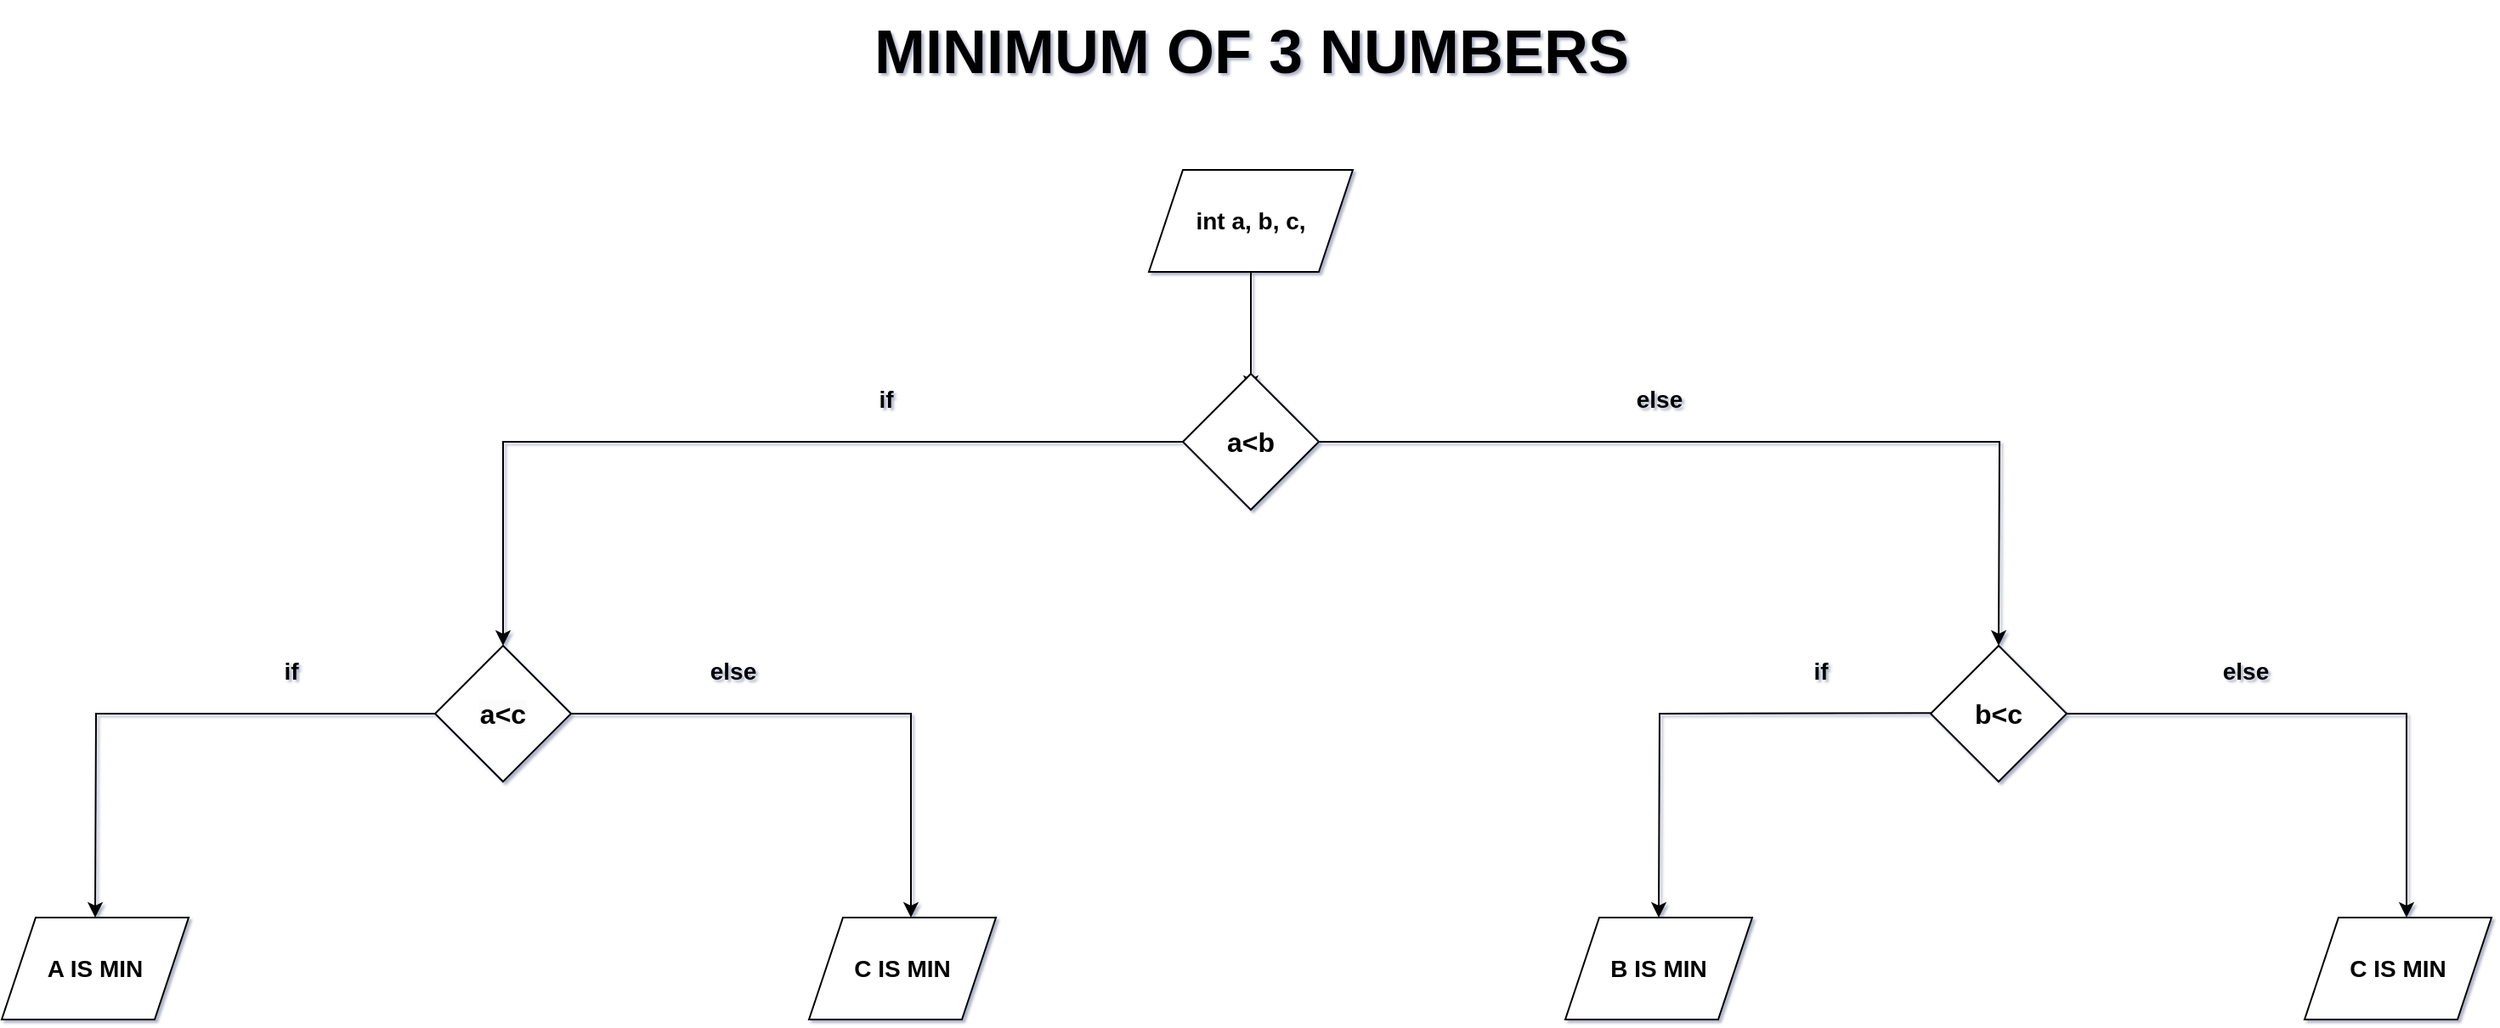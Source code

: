 <mxfile version="22.1.18" type="device">
  <diagram id="C5RBs43oDa-KdzZeNtuy" name="Page-1">
    <mxGraphModel dx="2713" dy="2095" grid="1" gridSize="10" guides="1" tooltips="1" connect="1" arrows="1" fold="1" page="1" pageScale="1" pageWidth="827" pageHeight="1169" math="0" shadow="1">
      <root>
        <mxCell id="WIyWlLk6GJQsqaUBKTNV-0" />
        <mxCell id="WIyWlLk6GJQsqaUBKTNV-1" parent="WIyWlLk6GJQsqaUBKTNV-0" />
        <mxCell id="bv0VwQ17-_chknpVFKQK-2" style="edgeStyle=orthogonalEdgeStyle;rounded=0;orthogonalLoop=1;jettySize=auto;html=1;" parent="WIyWlLk6GJQsqaUBKTNV-1" source="bv0VwQ17-_chknpVFKQK-1" edge="1">
          <mxGeometry relative="1" as="geometry">
            <mxPoint x="400" y="170" as="targetPoint" />
          </mxGeometry>
        </mxCell>
        <mxCell id="bv0VwQ17-_chknpVFKQK-1" value="&lt;font style=&quot;font-size: 14px;&quot;&gt;&lt;b&gt;int a, b, c,&lt;/b&gt;&lt;/font&gt;" style="shape=parallelogram;perimeter=parallelogramPerimeter;whiteSpace=wrap;html=1;fixedSize=1;" parent="WIyWlLk6GJQsqaUBKTNV-1" vertex="1">
          <mxGeometry x="340" y="40" width="120" height="60" as="geometry" />
        </mxCell>
        <mxCell id="bv0VwQ17-_chknpVFKQK-4" style="edgeStyle=orthogonalEdgeStyle;rounded=0;orthogonalLoop=1;jettySize=auto;html=1;" parent="WIyWlLk6GJQsqaUBKTNV-1" source="bv0VwQ17-_chknpVFKQK-3" edge="1">
          <mxGeometry relative="1" as="geometry">
            <mxPoint x="-40" y="320" as="targetPoint" />
            <Array as="points">
              <mxPoint x="-40" y="200" />
            </Array>
          </mxGeometry>
        </mxCell>
        <mxCell id="ZbxUytv-zQAFxYc3TTp2-26" style="edgeStyle=orthogonalEdgeStyle;rounded=0;orthogonalLoop=1;jettySize=auto;html=1;" parent="WIyWlLk6GJQsqaUBKTNV-1" source="bv0VwQ17-_chknpVFKQK-3" edge="1">
          <mxGeometry relative="1" as="geometry">
            <mxPoint x="840" y="320" as="targetPoint" />
          </mxGeometry>
        </mxCell>
        <mxCell id="bv0VwQ17-_chknpVFKQK-3" value="&lt;font size=&quot;3&quot;&gt;&lt;b&gt;a&amp;lt;b&lt;/b&gt;&lt;/font&gt;" style="rhombus;whiteSpace=wrap;html=1;" parent="WIyWlLk6GJQsqaUBKTNV-1" vertex="1">
          <mxGeometry x="360" y="160" width="80" height="80" as="geometry" />
        </mxCell>
        <mxCell id="bv0VwQ17-_chknpVFKQK-5" value="&lt;b&gt;&lt;font style=&quot;font-size: 14px;&quot;&gt;if&lt;/font&gt;&lt;/b&gt;" style="text;html=1;align=center;verticalAlign=middle;resizable=0;points=[];autosize=1;strokeColor=none;fillColor=none;" parent="WIyWlLk6GJQsqaUBKTNV-1" vertex="1">
          <mxGeometry x="170" y="160" width="30" height="30" as="geometry" />
        </mxCell>
        <mxCell id="bv0VwQ17-_chknpVFKQK-14" value="&lt;b style=&quot;border-color: var(--border-color);&quot;&gt;&lt;font style=&quot;border-color: var(--border-color); font-size: 14px;&quot;&gt;else&lt;/font&gt;&lt;/b&gt;" style="text;html=1;align=center;verticalAlign=middle;resizable=0;points=[];autosize=1;strokeColor=none;fillColor=none;" parent="WIyWlLk6GJQsqaUBKTNV-1" vertex="1">
          <mxGeometry x="615" y="160" width="50" height="30" as="geometry" />
        </mxCell>
        <mxCell id="bv0VwQ17-_chknpVFKQK-21" style="edgeStyle=orthogonalEdgeStyle;rounded=0;orthogonalLoop=1;jettySize=auto;html=1;" parent="WIyWlLk6GJQsqaUBKTNV-1" source="bv0VwQ17-_chknpVFKQK-19" edge="1">
          <mxGeometry relative="1" as="geometry">
            <mxPoint x="200" y="480" as="targetPoint" />
            <Array as="points">
              <mxPoint x="200" y="360" />
              <mxPoint x="200" y="440" />
            </Array>
          </mxGeometry>
        </mxCell>
        <mxCell id="bv0VwQ17-_chknpVFKQK-22" value="&lt;b&gt;&lt;font style=&quot;font-size: 14px;&quot;&gt;if&lt;/font&gt;&lt;/b&gt;" style="text;html=1;align=center;verticalAlign=middle;resizable=0;points=[];autosize=1;strokeColor=none;fillColor=none;" parent="WIyWlLk6GJQsqaUBKTNV-1" vertex="1">
          <mxGeometry x="-180" y="320" width="30" height="30" as="geometry" />
        </mxCell>
        <mxCell id="bv0VwQ17-_chknpVFKQK-24" value="&lt;b style=&quot;border-color: var(--border-color);&quot;&gt;&lt;font style=&quot;border-color: var(--border-color); font-size: 14px;&quot;&gt;else&lt;/font&gt;&lt;/b&gt;" style="text;html=1;align=center;verticalAlign=middle;resizable=0;points=[];autosize=1;strokeColor=none;fillColor=none;" parent="WIyWlLk6GJQsqaUBKTNV-1" vertex="1">
          <mxGeometry x="70" y="320" width="50" height="30" as="geometry" />
        </mxCell>
        <mxCell id="ZbxUytv-zQAFxYc3TTp2-4" value="&lt;b&gt;&lt;font style=&quot;font-size: 14px;&quot;&gt;A IS MIN&lt;/font&gt;&lt;/b&gt;" style="shape=parallelogram;perimeter=parallelogramPerimeter;whiteSpace=wrap;html=1;fixedSize=1;" parent="WIyWlLk6GJQsqaUBKTNV-1" vertex="1">
          <mxGeometry x="-335" y="480" width="110" height="60" as="geometry" />
        </mxCell>
        <mxCell id="ZbxUytv-zQAFxYc3TTp2-18" value="&lt;b&gt;&lt;font style=&quot;font-size: 14px;&quot;&gt;C IS MIN&lt;/font&gt;&lt;/b&gt;" style="shape=parallelogram;perimeter=parallelogramPerimeter;whiteSpace=wrap;html=1;fixedSize=1;" parent="WIyWlLk6GJQsqaUBKTNV-1" vertex="1">
          <mxGeometry x="140" y="480" width="110" height="60" as="geometry" />
        </mxCell>
        <mxCell id="ZbxUytv-zQAFxYc3TTp2-21" style="edgeStyle=orthogonalEdgeStyle;rounded=0;orthogonalLoop=1;jettySize=auto;html=1;" parent="WIyWlLk6GJQsqaUBKTNV-1" edge="1">
          <mxGeometry relative="1" as="geometry">
            <mxPoint x="640" y="480" as="targetPoint" />
            <mxPoint x="880.053" y="359.523" as="sourcePoint" />
          </mxGeometry>
        </mxCell>
        <mxCell id="ZbxUytv-zQAFxYc3TTp2-37" style="edgeStyle=orthogonalEdgeStyle;rounded=0;orthogonalLoop=1;jettySize=auto;html=1;" parent="WIyWlLk6GJQsqaUBKTNV-1" source="ZbxUytv-zQAFxYc3TTp2-20" edge="1">
          <mxGeometry relative="1" as="geometry">
            <mxPoint x="1080" y="480" as="targetPoint" />
            <Array as="points">
              <mxPoint x="1080" y="360" />
            </Array>
          </mxGeometry>
        </mxCell>
        <mxCell id="ZbxUytv-zQAFxYc3TTp2-20" value="&lt;font size=&quot;3&quot;&gt;&lt;b&gt;b&amp;lt;c&lt;/b&gt;&lt;/font&gt;" style="rhombus;whiteSpace=wrap;html=1;" parent="WIyWlLk6GJQsqaUBKTNV-1" vertex="1">
          <mxGeometry x="800" y="320" width="80" height="80" as="geometry" />
        </mxCell>
        <mxCell id="ZbxUytv-zQAFxYc3TTp2-32" style="edgeStyle=orthogonalEdgeStyle;rounded=0;orthogonalLoop=1;jettySize=auto;html=1;" parent="WIyWlLk6GJQsqaUBKTNV-1" source="bv0VwQ17-_chknpVFKQK-19" edge="1">
          <mxGeometry relative="1" as="geometry">
            <mxPoint x="-280" y="480" as="targetPoint" />
          </mxGeometry>
        </mxCell>
        <mxCell id="bv0VwQ17-_chknpVFKQK-19" value="&lt;b style=&quot;border-color: var(--border-color); color: rgb(0, 0, 0); font-family: Helvetica; font-size: medium; font-style: normal; font-variant-ligatures: normal; font-variant-caps: normal; letter-spacing: normal; orphans: 2; text-align: center; text-indent: 0px; text-transform: none; widows: 2; word-spacing: 0px; -webkit-text-stroke-width: 0px; background-color: rgb(251, 251, 251); text-decoration-thickness: initial; text-decoration-style: initial; text-decoration-color: initial;&quot;&gt;a&amp;lt;c&lt;/b&gt;" style="rhombus;whiteSpace=wrap;html=1;" parent="WIyWlLk6GJQsqaUBKTNV-1" vertex="1">
          <mxGeometry x="-80" y="320" width="80" height="80" as="geometry" />
        </mxCell>
        <mxCell id="ZbxUytv-zQAFxYc3TTp2-40" value="&lt;b&gt;&lt;font style=&quot;font-size: 14px;&quot;&gt;B IS MIN&lt;/font&gt;&lt;/b&gt;" style="shape=parallelogram;perimeter=parallelogramPerimeter;whiteSpace=wrap;html=1;fixedSize=1;" parent="WIyWlLk6GJQsqaUBKTNV-1" vertex="1">
          <mxGeometry x="585" y="480" width="110" height="60" as="geometry" />
        </mxCell>
        <mxCell id="ZbxUytv-zQAFxYc3TTp2-45" value="&lt;b&gt;&lt;font style=&quot;font-size: 14px;&quot;&gt;C IS MIN&lt;/font&gt;&lt;/b&gt;" style="shape=parallelogram;perimeter=parallelogramPerimeter;whiteSpace=wrap;html=1;fixedSize=1;" parent="WIyWlLk6GJQsqaUBKTNV-1" vertex="1">
          <mxGeometry x="1020" y="480" width="110" height="60" as="geometry" />
        </mxCell>
        <mxCell id="ZbxUytv-zQAFxYc3TTp2-48" value="&lt;b&gt;&lt;font style=&quot;font-size: 36px;&quot;&gt;MINIMUM OF 3 NUMBERS&lt;/font&gt;&lt;/b&gt;" style="text;html=1;align=center;verticalAlign=middle;resizable=0;points=[];autosize=1;strokeColor=none;fillColor=none;" parent="WIyWlLk6GJQsqaUBKTNV-1" vertex="1">
          <mxGeometry x="165" y="-60" width="470" height="60" as="geometry" />
        </mxCell>
        <mxCell id="ZbxUytv-zQAFxYc3TTp2-49" value="&lt;b&gt;&lt;font style=&quot;font-size: 14px;&quot;&gt;if&lt;/font&gt;&lt;/b&gt;" style="text;html=1;align=center;verticalAlign=middle;resizable=0;points=[];autosize=1;strokeColor=none;fillColor=none;" parent="WIyWlLk6GJQsqaUBKTNV-1" vertex="1">
          <mxGeometry x="720" y="320" width="30" height="30" as="geometry" />
        </mxCell>
        <mxCell id="ZbxUytv-zQAFxYc3TTp2-52" value="&lt;b style=&quot;border-color: var(--border-color);&quot;&gt;&lt;font style=&quot;border-color: var(--border-color); font-size: 14px;&quot;&gt;else&lt;/font&gt;&lt;/b&gt;" style="text;html=1;align=center;verticalAlign=middle;resizable=0;points=[];autosize=1;strokeColor=none;fillColor=none;" parent="WIyWlLk6GJQsqaUBKTNV-1" vertex="1">
          <mxGeometry x="960" y="320" width="50" height="30" as="geometry" />
        </mxCell>
      </root>
    </mxGraphModel>
  </diagram>
</mxfile>
